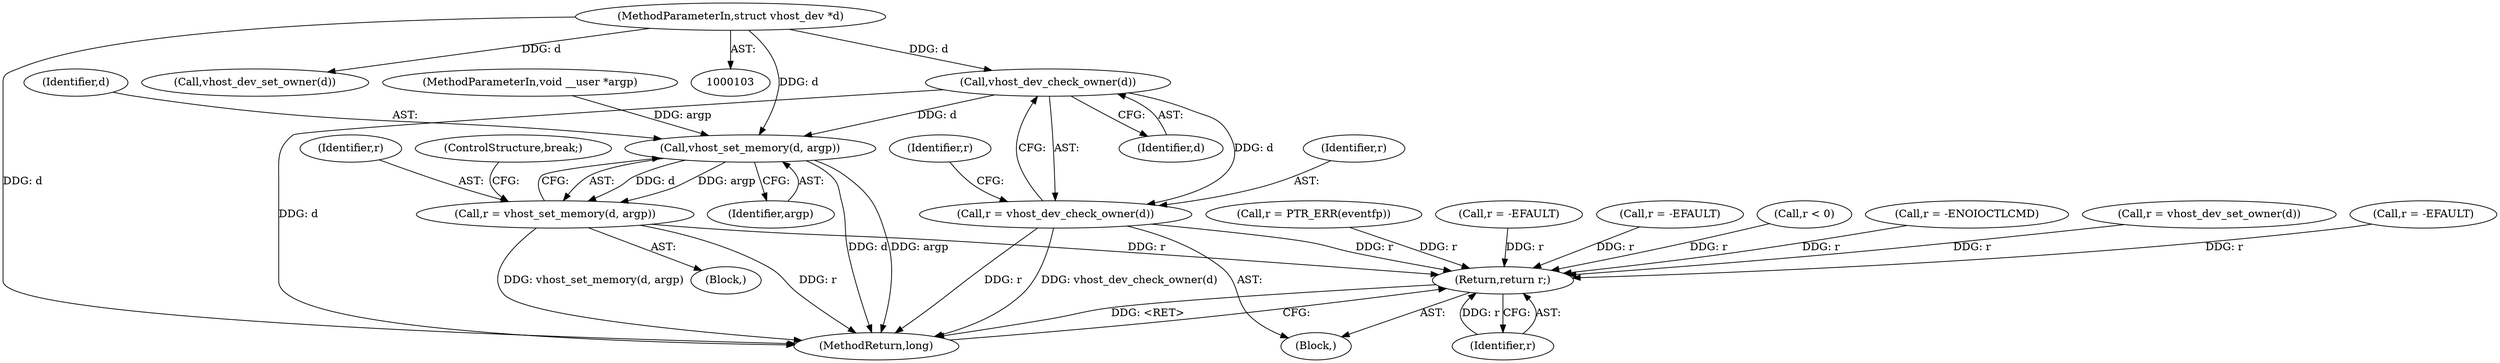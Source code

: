 digraph "0_linux_7932c0bd7740f4cd2aa168d3ce0199e7af7d72d5@pointer" {
"1000133" [label="(Call,vhost_dev_check_owner(d))"];
"1000104" [label="(MethodParameterIn,struct vhost_dev *d)"];
"1000131" [label="(Call,r = vhost_dev_check_owner(d))"];
"1000358" [label="(Return,return r;)"];
"1000144" [label="(Call,vhost_set_memory(d, argp))"];
"1000142" [label="(Call,r = vhost_set_memory(d, argp))"];
"1000128" [label="(Call,vhost_dev_set_owner(d))"];
"1000142" [label="(Call,r = vhost_set_memory(d, argp))"];
"1000261" [label="(Call,r = PTR_ERR(eventfp))"];
"1000218" [label="(Call,r = -EFAULT)"];
"1000360" [label="(MethodReturn,long)"];
"1000171" [label="(Call,r = -EFAULT)"];
"1000140" [label="(Block,)"];
"1000145" [label="(Identifier,d)"];
"1000358" [label="(Return,return r;)"];
"1000104" [label="(MethodParameterIn,struct vhost_dev *d)"];
"1000131" [label="(Call,r = vhost_dev_check_owner(d))"];
"1000243" [label="(Call,r < 0)"];
"1000144" [label="(Call,vhost_set_memory(d, argp))"];
"1000143" [label="(Identifier,r)"];
"1000107" [label="(Block,)"];
"1000352" [label="(Call,r = -ENOIOCTLCMD)"];
"1000132" [label="(Identifier,r)"];
"1000146" [label="(Identifier,argp)"];
"1000359" [label="(Identifier,r)"];
"1000106" [label="(MethodParameterIn,void __user *argp)"];
"1000133" [label="(Call,vhost_dev_check_owner(d))"];
"1000136" [label="(Identifier,r)"];
"1000147" [label="(ControlStructure,break;)"];
"1000126" [label="(Call,r = vhost_dev_set_owner(d))"];
"1000134" [label="(Identifier,d)"];
"1000157" [label="(Call,r = -EFAULT)"];
"1000133" -> "1000131"  [label="AST: "];
"1000133" -> "1000134"  [label="CFG: "];
"1000134" -> "1000133"  [label="AST: "];
"1000131" -> "1000133"  [label="CFG: "];
"1000133" -> "1000360"  [label="DDG: d"];
"1000133" -> "1000131"  [label="DDG: d"];
"1000104" -> "1000133"  [label="DDG: d"];
"1000133" -> "1000144"  [label="DDG: d"];
"1000104" -> "1000103"  [label="AST: "];
"1000104" -> "1000360"  [label="DDG: d"];
"1000104" -> "1000128"  [label="DDG: d"];
"1000104" -> "1000144"  [label="DDG: d"];
"1000131" -> "1000107"  [label="AST: "];
"1000132" -> "1000131"  [label="AST: "];
"1000136" -> "1000131"  [label="CFG: "];
"1000131" -> "1000360"  [label="DDG: r"];
"1000131" -> "1000360"  [label="DDG: vhost_dev_check_owner(d)"];
"1000131" -> "1000358"  [label="DDG: r"];
"1000358" -> "1000107"  [label="AST: "];
"1000358" -> "1000359"  [label="CFG: "];
"1000359" -> "1000358"  [label="AST: "];
"1000360" -> "1000358"  [label="CFG: "];
"1000358" -> "1000360"  [label="DDG: <RET>"];
"1000359" -> "1000358"  [label="DDG: r"];
"1000171" -> "1000358"  [label="DDG: r"];
"1000218" -> "1000358"  [label="DDG: r"];
"1000352" -> "1000358"  [label="DDG: r"];
"1000157" -> "1000358"  [label="DDG: r"];
"1000126" -> "1000358"  [label="DDG: r"];
"1000261" -> "1000358"  [label="DDG: r"];
"1000142" -> "1000358"  [label="DDG: r"];
"1000243" -> "1000358"  [label="DDG: r"];
"1000144" -> "1000142"  [label="AST: "];
"1000144" -> "1000146"  [label="CFG: "];
"1000145" -> "1000144"  [label="AST: "];
"1000146" -> "1000144"  [label="AST: "];
"1000142" -> "1000144"  [label="CFG: "];
"1000144" -> "1000360"  [label="DDG: d"];
"1000144" -> "1000360"  [label="DDG: argp"];
"1000144" -> "1000142"  [label="DDG: d"];
"1000144" -> "1000142"  [label="DDG: argp"];
"1000106" -> "1000144"  [label="DDG: argp"];
"1000142" -> "1000140"  [label="AST: "];
"1000143" -> "1000142"  [label="AST: "];
"1000147" -> "1000142"  [label="CFG: "];
"1000142" -> "1000360"  [label="DDG: vhost_set_memory(d, argp)"];
"1000142" -> "1000360"  [label="DDG: r"];
}
